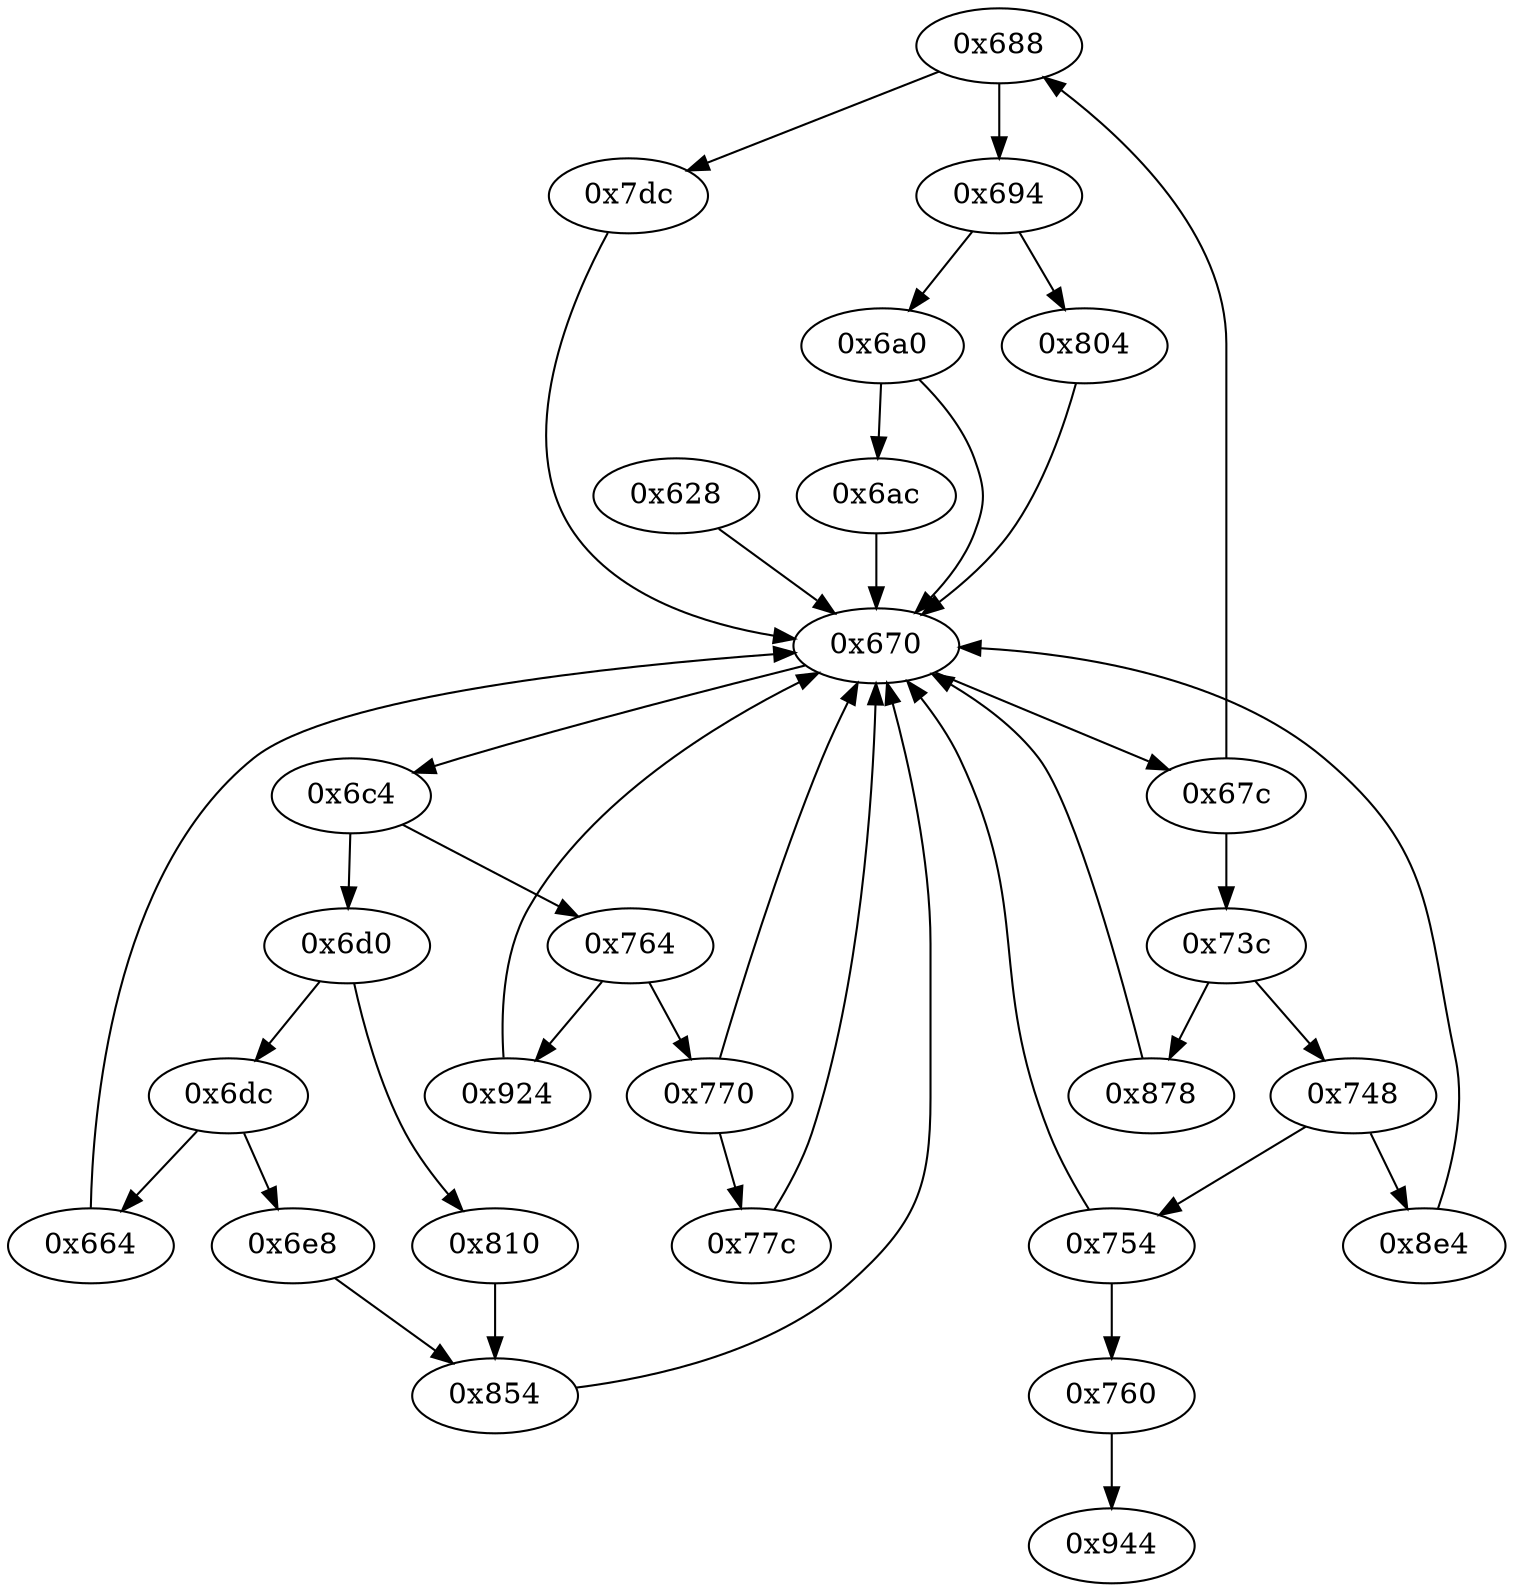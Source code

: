 strict digraph "" {
	"0x688"	 [opcode="[u'ldr', u'cmp', u'b']"];
	"0x7dc"	 [opcode="[u'ldr', u'ldr', u'eor', u'and', u'bic', u'mvn', u'and', u'mov', u'orr', u'b']"];
	"0x688" -> "0x7dc";
	"0x694"	 [opcode="[u'ldr', u'cmp', u'b']"];
	"0x688" -> "0x694";
	"0x6dc"	 [opcode="[u'ldr', u'cmp', u'b']"];
	"0x6e8"	 [opcode="[u'ldr', u'ldr', u'cmp', u'mov', u'mov', u'strb', u'ldr', u'ldr', u'sub', u'mul', u'mov', u'mvn', u'ldr', u'orr', u'ldr', u'cmn', \
u'mov', u'ldr', u'cmp', u'mov', u'b']"];
	"0x6dc" -> "0x6e8";
	"0x664"	 [opcode="[u'ldr', u'cmp', u'mov']"];
	"0x6dc" -> "0x664";
	"0x854"	 [opcode="[u'mov', u'mov', u'cmn', u'mov', u'mov', u'teq', u'mvn', u'mov', u'b']"];
	"0x6e8" -> "0x854";
	"0x6a0"	 [opcode="[u'ldr', u'cmp', u'b']"];
	"0x670"	 [opcode="[u'ldr', u'cmp', u'b']"];
	"0x6a0" -> "0x670";
	"0x6ac"	 [opcode="[u'ldrb', u'ldr', u'ldr', u'cmp', u'mov', u'b']"];
	"0x6a0" -> "0x6ac";
	"0x804"	 [opcode="[u'ldr', u'mov', u'b']"];
	"0x804" -> "0x670";
	"0x6c4"	 [opcode="[u'ldr', u'cmp', u'b']"];
	"0x670" -> "0x6c4";
	"0x67c"	 [opcode="[u'ldr', u'cmp', u'b']"];
	"0x670" -> "0x67c";
	"0x6d0"	 [opcode="[u'ldr', u'cmp', u'b']"];
	"0x6c4" -> "0x6d0";
	"0x764"	 [opcode="[u'ldr', u'cmp', u'b']"];
	"0x6c4" -> "0x764";
	"0x754"	 [opcode="[u'ldr', u'cmp', u'b']"];
	"0x754" -> "0x670";
	"0x760"	 [opcode="[u'b']"];
	"0x754" -> "0x760";
	"0x770"	 [opcode="[u'ldr', u'cmp', u'b']"];
	"0x770" -> "0x670";
	"0x77c"	 [opcode="[u'ldr', u'ldr', u'ldr', u'add', u'sub', u'sub', u'mul', u'mov', u'mvn', u'ldr', u'orr', u'cmn', u'mov', u'ldr', u'cmp', u'mov', \
u'mov', u'mov', u'cmn', u'mov', u'mov', u'teq', u'mov', u'b']"];
	"0x770" -> "0x77c";
	"0x7dc" -> "0x670";
	"0x6ac" -> "0x670";
	"0x694" -> "0x6a0";
	"0x694" -> "0x804";
	"0x924"	 [opcode="[u'ldr', u'ldr', u'ldr', u'mov', u'rsb', u'add', u'rsb', u'b']"];
	"0x924" -> "0x670";
	"0x878"	 [opcode="[u'ldr', u'str', u'str', u'str', u'ldr', u'ldr', u'sub', u'sub', u'add', u'mul', u'mov', u'mvn', u'ldr', u'orr', u'cmn', u'mov', \
u'ldr', u'cmp', u'mov', u'mov', u'mov', u'cmn', u'mov', u'mov', u'teq', u'mov', u'b']"];
	"0x878" -> "0x670";
	"0x8e4"	 [opcode="[u'ldr', u'ldr', u'ldrb', u'add', u'mvn', u'str', u'ldr', u'eor', u'and', u'str', u'ldr', u'ldr', u'ldr', u'cmp', u'mov', u'b']"];
	"0x8e4" -> "0x670";
	"0x6d0" -> "0x6dc";
	"0x810"	 [opcode="[u'ldr', u'ldr', u'ldr', u'sub', u'sub', u'add', u'mul', u'mov', u'mvn', u'ldr', u'orr', u'ldr', u'cmn', u'mov', u'ldr', u'cmp', \
u'mov']"];
	"0x6d0" -> "0x810";
	"0x764" -> "0x770";
	"0x764" -> "0x924";
	"0x944"	 [opcode="[u'ldr', u'sub', u'pop']"];
	"0x760" -> "0x944";
	"0x664" -> "0x670";
	"0x810" -> "0x854";
	"0x77c" -> "0x670";
	"0x854" -> "0x670";
	"0x67c" -> "0x688";
	"0x73c"	 [opcode="[u'ldr', u'cmp', u'b']"];
	"0x67c" -> "0x73c";
	"0x628"	 [opcode="[u'push', u'add', u'sub', u'str', u'mov', u'mvn', u'mov', u'ldr', u'ldr', u'ldr', u'ldr', u'ldr', u'ldr', u'str', u'b']"];
	"0x628" -> "0x670";
	"0x748"	 [opcode="[u'ldr', u'cmp', u'b']"];
	"0x748" -> "0x754";
	"0x748" -> "0x8e4";
	"0x73c" -> "0x878";
	"0x73c" -> "0x748";
}
